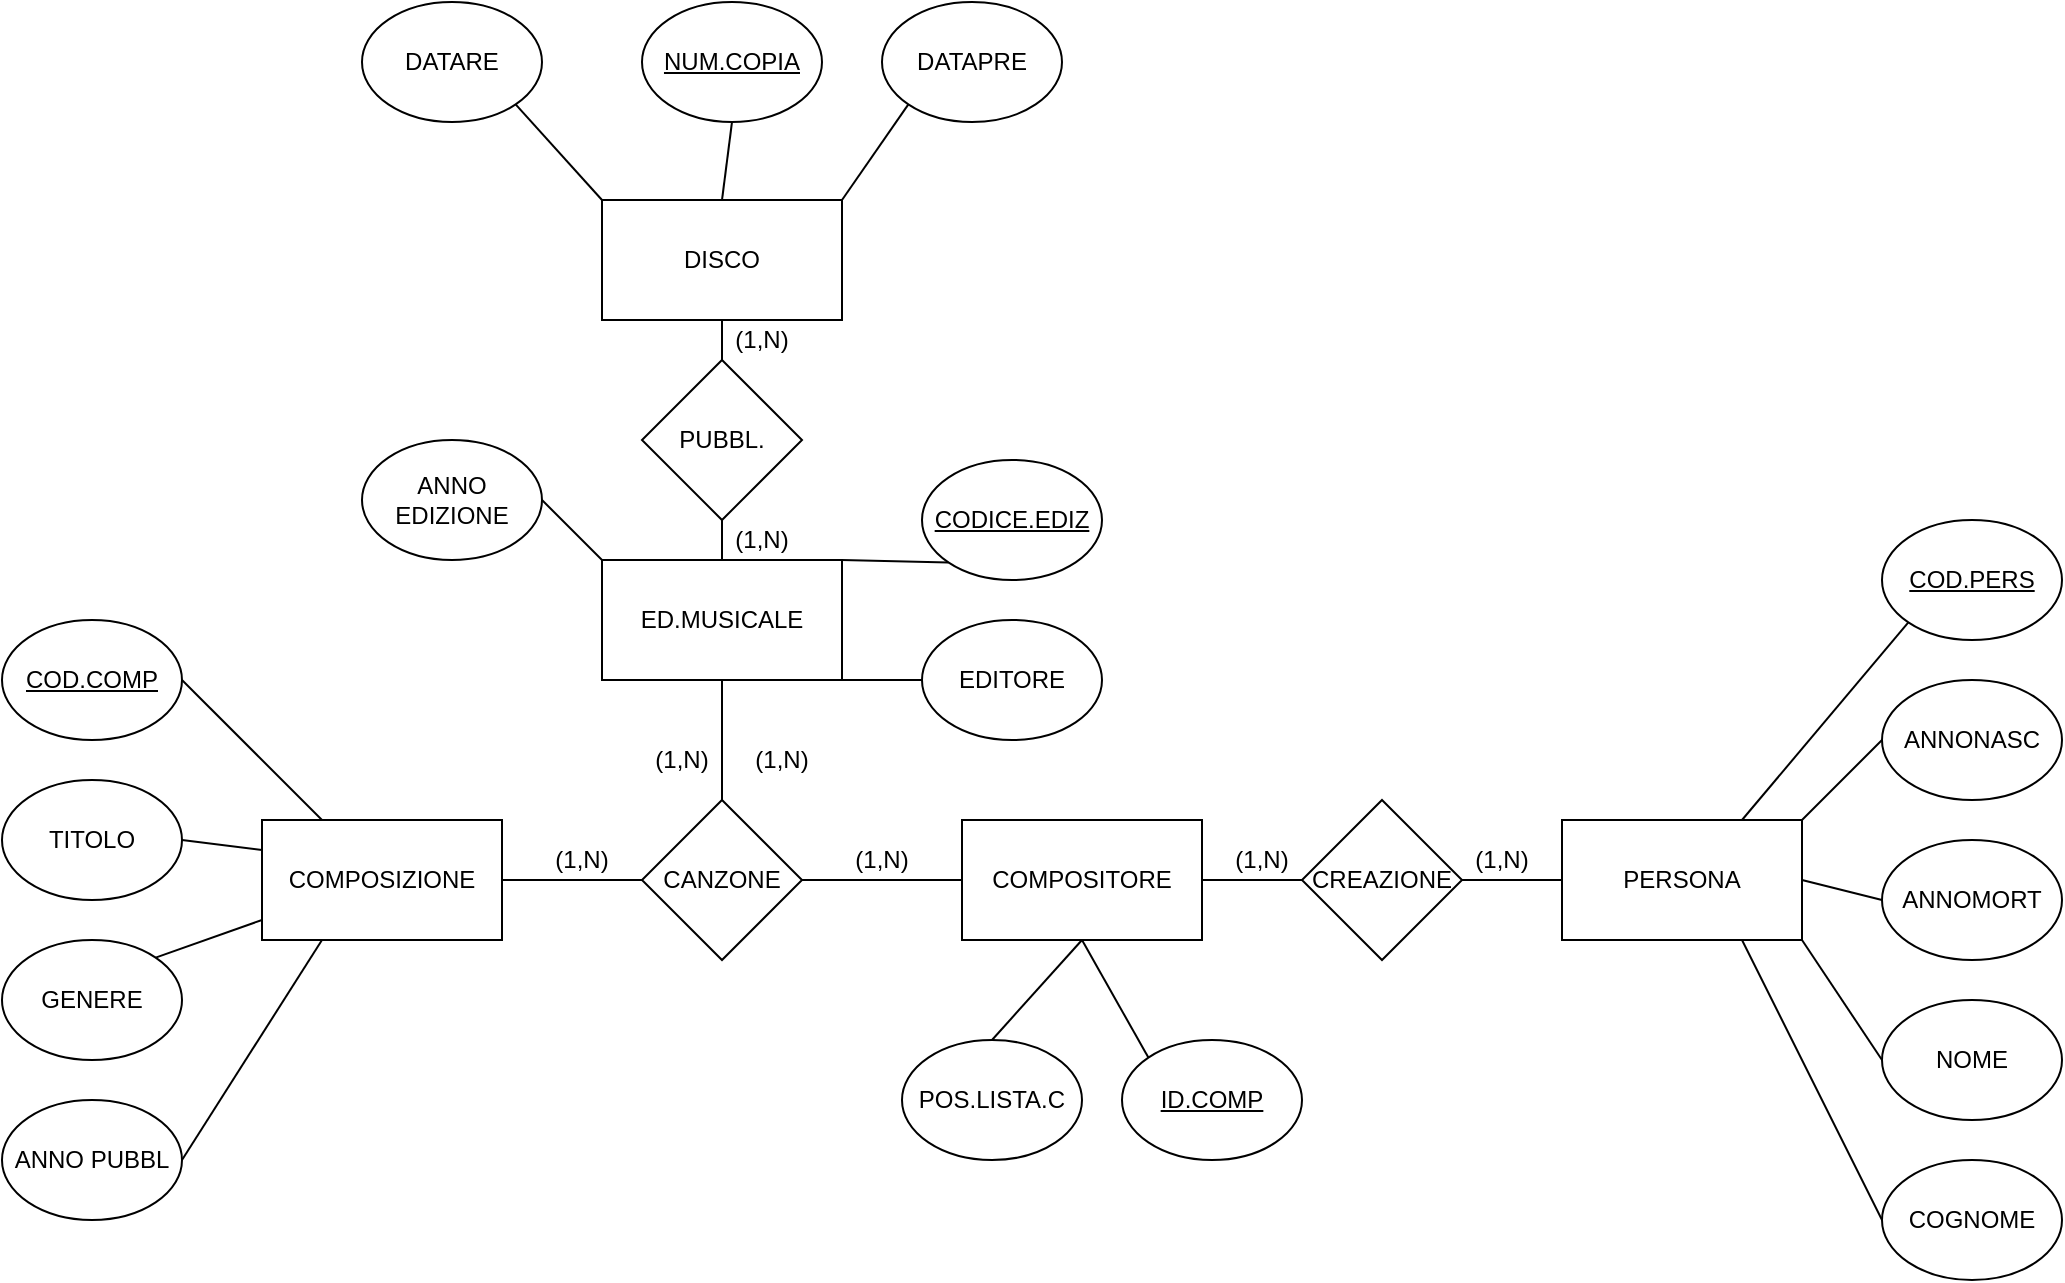 <mxfile version="14.1.8" type="github">
  <diagram id="QhE_rBIwDYQRnsvsMwHe" name="Page-1">
    <mxGraphModel dx="1240" dy="561" grid="1" gridSize="10" guides="1" tooltips="1" connect="1" arrows="1" fold="1" page="1" pageScale="1" pageWidth="3300" pageHeight="4681" math="0" shadow="0">
      <root>
        <mxCell id="0" />
        <mxCell id="1" parent="0" />
        <mxCell id="ZL6mE7A0bpfiMnblm8iK-1" value="COMPOSIZIONE" style="rounded=0;whiteSpace=wrap;html=1;" vertex="1" parent="1">
          <mxGeometry x="1450" y="2770" width="120" height="60" as="geometry" />
        </mxCell>
        <mxCell id="ZL6mE7A0bpfiMnblm8iK-2" value="COMPOSITORE" style="rounded=0;whiteSpace=wrap;html=1;" vertex="1" parent="1">
          <mxGeometry x="1800" y="2770" width="120" height="60" as="geometry" />
        </mxCell>
        <mxCell id="ZL6mE7A0bpfiMnblm8iK-3" value="DISCO" style="rounded=0;whiteSpace=wrap;html=1;" vertex="1" parent="1">
          <mxGeometry x="1620" y="2460" width="120" height="60" as="geometry" />
        </mxCell>
        <mxCell id="ZL6mE7A0bpfiMnblm8iK-4" value="PERSONA" style="rounded=0;whiteSpace=wrap;html=1;" vertex="1" parent="1">
          <mxGeometry x="2100" y="2770" width="120" height="60" as="geometry" />
        </mxCell>
        <mxCell id="ZL6mE7A0bpfiMnblm8iK-6" value="ED.MUSICALE" style="rounded=0;whiteSpace=wrap;html=1;" vertex="1" parent="1">
          <mxGeometry x="1620" y="2640" width="120" height="60" as="geometry" />
        </mxCell>
        <mxCell id="ZL6mE7A0bpfiMnblm8iK-9" value="CREAZIONE" style="rhombus;whiteSpace=wrap;html=1;" vertex="1" parent="1">
          <mxGeometry x="1970" y="2760" width="80" height="80" as="geometry" />
        </mxCell>
        <mxCell id="ZL6mE7A0bpfiMnblm8iK-10" value="PUBBL." style="rhombus;whiteSpace=wrap;html=1;" vertex="1" parent="1">
          <mxGeometry x="1640" y="2540" width="80" height="80" as="geometry" />
        </mxCell>
        <mxCell id="ZL6mE7A0bpfiMnblm8iK-11" value="CANZONE" style="rhombus;whiteSpace=wrap;html=1;" vertex="1" parent="1">
          <mxGeometry x="1640" y="2760" width="80" height="80" as="geometry" />
        </mxCell>
        <mxCell id="ZL6mE7A0bpfiMnblm8iK-13" value="" style="endArrow=none;html=1;exitX=1;exitY=0.5;exitDx=0;exitDy=0;entryX=0;entryY=0.5;entryDx=0;entryDy=0;" edge="1" parent="1" source="ZL6mE7A0bpfiMnblm8iK-11" target="ZL6mE7A0bpfiMnblm8iK-2">
          <mxGeometry width="50" height="50" relative="1" as="geometry">
            <mxPoint x="1840" y="2710" as="sourcePoint" />
            <mxPoint x="1890" y="2660" as="targetPoint" />
          </mxGeometry>
        </mxCell>
        <mxCell id="ZL6mE7A0bpfiMnblm8iK-14" value="" style="endArrow=none;html=1;entryX=0.5;entryY=1;entryDx=0;entryDy=0;exitX=0.5;exitY=0;exitDx=0;exitDy=0;" edge="1" parent="1" source="ZL6mE7A0bpfiMnblm8iK-11" target="ZL6mE7A0bpfiMnblm8iK-6">
          <mxGeometry width="50" height="50" relative="1" as="geometry">
            <mxPoint x="1840" y="2710" as="sourcePoint" />
            <mxPoint x="1890" y="2660" as="targetPoint" />
          </mxGeometry>
        </mxCell>
        <mxCell id="ZL6mE7A0bpfiMnblm8iK-15" value="" style="endArrow=none;html=1;entryX=0.5;entryY=1;entryDx=0;entryDy=0;exitX=0.5;exitY=0;exitDx=0;exitDy=0;" edge="1" parent="1" source="ZL6mE7A0bpfiMnblm8iK-6" target="ZL6mE7A0bpfiMnblm8iK-10">
          <mxGeometry width="50" height="50" relative="1" as="geometry">
            <mxPoint x="1840" y="2710" as="sourcePoint" />
            <mxPoint x="1890" y="2660" as="targetPoint" />
          </mxGeometry>
        </mxCell>
        <mxCell id="ZL6mE7A0bpfiMnblm8iK-16" value="" style="endArrow=none;html=1;entryX=0.5;entryY=1;entryDx=0;entryDy=0;exitX=0.5;exitY=0;exitDx=0;exitDy=0;" edge="1" parent="1" source="ZL6mE7A0bpfiMnblm8iK-10" target="ZL6mE7A0bpfiMnblm8iK-3">
          <mxGeometry width="50" height="50" relative="1" as="geometry">
            <mxPoint x="1840" y="2710" as="sourcePoint" />
            <mxPoint x="1890" y="2660" as="targetPoint" />
          </mxGeometry>
        </mxCell>
        <mxCell id="ZL6mE7A0bpfiMnblm8iK-17" value="" style="endArrow=none;html=1;entryX=0;entryY=0.5;entryDx=0;entryDy=0;exitX=1;exitY=0.5;exitDx=0;exitDy=0;" edge="1" parent="1" source="ZL6mE7A0bpfiMnblm8iK-2" target="ZL6mE7A0bpfiMnblm8iK-9">
          <mxGeometry width="50" height="50" relative="1" as="geometry">
            <mxPoint x="1840" y="2710" as="sourcePoint" />
            <mxPoint x="1890" y="2660" as="targetPoint" />
          </mxGeometry>
        </mxCell>
        <mxCell id="ZL6mE7A0bpfiMnblm8iK-18" value="" style="endArrow=none;html=1;entryX=0;entryY=0.5;entryDx=0;entryDy=0;exitX=1;exitY=0.5;exitDx=0;exitDy=0;" edge="1" parent="1" source="ZL6mE7A0bpfiMnblm8iK-9" target="ZL6mE7A0bpfiMnblm8iK-4">
          <mxGeometry width="50" height="50" relative="1" as="geometry">
            <mxPoint x="1840" y="2710" as="sourcePoint" />
            <mxPoint x="1890" y="2660" as="targetPoint" />
          </mxGeometry>
        </mxCell>
        <mxCell id="ZL6mE7A0bpfiMnblm8iK-19" value="NOME" style="ellipse;whiteSpace=wrap;html=1;" vertex="1" parent="1">
          <mxGeometry x="2260" y="2860" width="90" height="60" as="geometry" />
        </mxCell>
        <mxCell id="ZL6mE7A0bpfiMnblm8iK-20" value="DATARE" style="ellipse;whiteSpace=wrap;html=1;" vertex="1" parent="1">
          <mxGeometry x="1500" y="2361" width="90" height="60" as="geometry" />
        </mxCell>
        <mxCell id="ZL6mE7A0bpfiMnblm8iK-21" value="ANNOMORT" style="ellipse;whiteSpace=wrap;html=1;" vertex="1" parent="1">
          <mxGeometry x="2260" y="2780" width="90" height="60" as="geometry" />
        </mxCell>
        <mxCell id="ZL6mE7A0bpfiMnblm8iK-22" value="ANNONASC" style="ellipse;whiteSpace=wrap;html=1;" vertex="1" parent="1">
          <mxGeometry x="2260" y="2700" width="90" height="60" as="geometry" />
        </mxCell>
        <mxCell id="ZL6mE7A0bpfiMnblm8iK-23" value="&lt;u&gt;COD.PERS&lt;/u&gt;" style="ellipse;whiteSpace=wrap;html=1;" vertex="1" parent="1">
          <mxGeometry x="2260" y="2620" width="90" height="60" as="geometry" />
        </mxCell>
        <mxCell id="ZL6mE7A0bpfiMnblm8iK-24" value="COGNOME" style="ellipse;whiteSpace=wrap;html=1;" vertex="1" parent="1">
          <mxGeometry x="2260" y="2940" width="90" height="60" as="geometry" />
        </mxCell>
        <mxCell id="ZL6mE7A0bpfiMnblm8iK-25" value="" style="endArrow=none;html=1;entryX=0;entryY=0.5;entryDx=0;entryDy=0;exitX=1;exitY=0.5;exitDx=0;exitDy=0;" edge="1" parent="1" source="ZL6mE7A0bpfiMnblm8iK-4" target="ZL6mE7A0bpfiMnblm8iK-21">
          <mxGeometry width="50" height="50" relative="1" as="geometry">
            <mxPoint x="1840" y="2800" as="sourcePoint" />
            <mxPoint x="1890" y="2750" as="targetPoint" />
          </mxGeometry>
        </mxCell>
        <mxCell id="ZL6mE7A0bpfiMnblm8iK-26" value="" style="endArrow=none;html=1;entryX=0;entryY=0.5;entryDx=0;entryDy=0;exitX=1;exitY=0;exitDx=0;exitDy=0;" edge="1" parent="1" source="ZL6mE7A0bpfiMnblm8iK-4" target="ZL6mE7A0bpfiMnblm8iK-22">
          <mxGeometry width="50" height="50" relative="1" as="geometry">
            <mxPoint x="1840" y="2800" as="sourcePoint" />
            <mxPoint x="1890" y="2750" as="targetPoint" />
          </mxGeometry>
        </mxCell>
        <mxCell id="ZL6mE7A0bpfiMnblm8iK-27" value="" style="endArrow=none;html=1;entryX=0;entryY=1;entryDx=0;entryDy=0;exitX=0.75;exitY=0;exitDx=0;exitDy=0;" edge="1" parent="1" source="ZL6mE7A0bpfiMnblm8iK-4" target="ZL6mE7A0bpfiMnblm8iK-23">
          <mxGeometry width="50" height="50" relative="1" as="geometry">
            <mxPoint x="1840" y="2800" as="sourcePoint" />
            <mxPoint x="1890" y="2750" as="targetPoint" />
          </mxGeometry>
        </mxCell>
        <mxCell id="ZL6mE7A0bpfiMnblm8iK-28" value="" style="endArrow=none;html=1;entryX=0;entryY=0.5;entryDx=0;entryDy=0;exitX=1;exitY=1;exitDx=0;exitDy=0;" edge="1" parent="1" source="ZL6mE7A0bpfiMnblm8iK-4" target="ZL6mE7A0bpfiMnblm8iK-19">
          <mxGeometry width="50" height="50" relative="1" as="geometry">
            <mxPoint x="1840" y="2800" as="sourcePoint" />
            <mxPoint x="1890" y="2750" as="targetPoint" />
          </mxGeometry>
        </mxCell>
        <mxCell id="ZL6mE7A0bpfiMnblm8iK-29" value="" style="endArrow=none;html=1;entryX=0;entryY=0.5;entryDx=0;entryDy=0;exitX=0.75;exitY=1;exitDx=0;exitDy=0;" edge="1" parent="1" source="ZL6mE7A0bpfiMnblm8iK-4" target="ZL6mE7A0bpfiMnblm8iK-24">
          <mxGeometry width="50" height="50" relative="1" as="geometry">
            <mxPoint x="1840" y="2800" as="sourcePoint" />
            <mxPoint x="1890" y="2750" as="targetPoint" />
          </mxGeometry>
        </mxCell>
        <mxCell id="ZL6mE7A0bpfiMnblm8iK-30" value="&lt;u&gt;CODICE.EDIZ&lt;/u&gt;" style="ellipse;whiteSpace=wrap;html=1;" vertex="1" parent="1">
          <mxGeometry x="1780" y="2590" width="90" height="60" as="geometry" />
        </mxCell>
        <mxCell id="ZL6mE7A0bpfiMnblm8iK-31" value="TITOLO" style="ellipse;whiteSpace=wrap;html=1;" vertex="1" parent="1">
          <mxGeometry x="1320" y="2750" width="90" height="60" as="geometry" />
        </mxCell>
        <mxCell id="ZL6mE7A0bpfiMnblm8iK-32" value="GENERE" style="ellipse;whiteSpace=wrap;html=1;" vertex="1" parent="1">
          <mxGeometry x="1320" y="2830" width="90" height="60" as="geometry" />
        </mxCell>
        <mxCell id="ZL6mE7A0bpfiMnblm8iK-33" value="&lt;u&gt;ID.COMP&lt;/u&gt;" style="ellipse;whiteSpace=wrap;html=1;" vertex="1" parent="1">
          <mxGeometry x="1880" y="2880" width="90" height="60" as="geometry" />
        </mxCell>
        <mxCell id="ZL6mE7A0bpfiMnblm8iK-34" value="POS.LISTA.C" style="ellipse;whiteSpace=wrap;html=1;" vertex="1" parent="1">
          <mxGeometry x="1770" y="2880" width="90" height="60" as="geometry" />
        </mxCell>
        <mxCell id="ZL6mE7A0bpfiMnblm8iK-35" value="" style="endArrow=none;html=1;exitX=0.5;exitY=0;exitDx=0;exitDy=0;entryX=0.5;entryY=1;entryDx=0;entryDy=0;" edge="1" parent="1" source="ZL6mE7A0bpfiMnblm8iK-34" target="ZL6mE7A0bpfiMnblm8iK-2">
          <mxGeometry width="50" height="50" relative="1" as="geometry">
            <mxPoint x="1840" y="2800" as="sourcePoint" />
            <mxPoint x="1890" y="2750" as="targetPoint" />
          </mxGeometry>
        </mxCell>
        <mxCell id="ZL6mE7A0bpfiMnblm8iK-36" value="" style="endArrow=none;html=1;exitX=0.5;exitY=1;exitDx=0;exitDy=0;entryX=0;entryY=0;entryDx=0;entryDy=0;" edge="1" parent="1" source="ZL6mE7A0bpfiMnblm8iK-2" target="ZL6mE7A0bpfiMnblm8iK-33">
          <mxGeometry width="50" height="50" relative="1" as="geometry">
            <mxPoint x="1840" y="2800" as="sourcePoint" />
            <mxPoint x="1890" y="2750" as="targetPoint" />
          </mxGeometry>
        </mxCell>
        <mxCell id="ZL6mE7A0bpfiMnblm8iK-37" value="ANNO PUBBL" style="ellipse;whiteSpace=wrap;html=1;" vertex="1" parent="1">
          <mxGeometry x="1320" y="2910" width="90" height="60" as="geometry" />
        </mxCell>
        <mxCell id="ZL6mE7A0bpfiMnblm8iK-38" value="&lt;u&gt;COD.COMP&lt;/u&gt;" style="ellipse;whiteSpace=wrap;html=1;" vertex="1" parent="1">
          <mxGeometry x="1320" y="2670" width="90" height="60" as="geometry" />
        </mxCell>
        <mxCell id="ZL6mE7A0bpfiMnblm8iK-39" value="" style="endArrow=none;html=1;exitX=1;exitY=0.5;exitDx=0;exitDy=0;entryX=0.25;entryY=0;entryDx=0;entryDy=0;" edge="1" parent="1" source="ZL6mE7A0bpfiMnblm8iK-38" target="ZL6mE7A0bpfiMnblm8iK-1">
          <mxGeometry width="50" height="50" relative="1" as="geometry">
            <mxPoint x="1840" y="2800" as="sourcePoint" />
            <mxPoint x="1890" y="2750" as="targetPoint" />
          </mxGeometry>
        </mxCell>
        <mxCell id="ZL6mE7A0bpfiMnblm8iK-40" value="" style="endArrow=none;html=1;exitX=1;exitY=0.5;exitDx=0;exitDy=0;entryX=0;entryY=0.25;entryDx=0;entryDy=0;" edge="1" parent="1" source="ZL6mE7A0bpfiMnblm8iK-31" target="ZL6mE7A0bpfiMnblm8iK-1">
          <mxGeometry width="50" height="50" relative="1" as="geometry">
            <mxPoint x="1840" y="2800" as="sourcePoint" />
            <mxPoint x="1890" y="2750" as="targetPoint" />
          </mxGeometry>
        </mxCell>
        <mxCell id="ZL6mE7A0bpfiMnblm8iK-41" value="" style="endArrow=none;html=1;exitX=1;exitY=0;exitDx=0;exitDy=0;entryX=0;entryY=0.833;entryDx=0;entryDy=0;entryPerimeter=0;" edge="1" parent="1" source="ZL6mE7A0bpfiMnblm8iK-32" target="ZL6mE7A0bpfiMnblm8iK-1">
          <mxGeometry width="50" height="50" relative="1" as="geometry">
            <mxPoint x="1840" y="2800" as="sourcePoint" />
            <mxPoint x="1890" y="2750" as="targetPoint" />
          </mxGeometry>
        </mxCell>
        <mxCell id="ZL6mE7A0bpfiMnblm8iK-42" value="" style="endArrow=none;html=1;exitX=1;exitY=0.5;exitDx=0;exitDy=0;entryX=0.25;entryY=1;entryDx=0;entryDy=0;" edge="1" parent="1" source="ZL6mE7A0bpfiMnblm8iK-37" target="ZL6mE7A0bpfiMnblm8iK-1">
          <mxGeometry width="50" height="50" relative="1" as="geometry">
            <mxPoint x="1840" y="2800" as="sourcePoint" />
            <mxPoint x="1890" y="2750" as="targetPoint" />
          </mxGeometry>
        </mxCell>
        <mxCell id="ZL6mE7A0bpfiMnblm8iK-43" value="ANNO EDIZIONE" style="ellipse;whiteSpace=wrap;html=1;" vertex="1" parent="1">
          <mxGeometry x="1500" y="2580" width="90" height="60" as="geometry" />
        </mxCell>
        <mxCell id="ZL6mE7A0bpfiMnblm8iK-44" value="EDITORE" style="ellipse;whiteSpace=wrap;html=1;" vertex="1" parent="1">
          <mxGeometry x="1780" y="2670" width="90" height="60" as="geometry" />
        </mxCell>
        <mxCell id="ZL6mE7A0bpfiMnblm8iK-45" value="" style="endArrow=none;html=1;exitX=1;exitY=1;exitDx=0;exitDy=0;entryX=0;entryY=0.5;entryDx=0;entryDy=0;" edge="1" parent="1" source="ZL6mE7A0bpfiMnblm8iK-6" target="ZL6mE7A0bpfiMnblm8iK-44">
          <mxGeometry width="50" height="50" relative="1" as="geometry">
            <mxPoint x="1840" y="2790" as="sourcePoint" />
            <mxPoint x="1890" y="2740" as="targetPoint" />
          </mxGeometry>
        </mxCell>
        <mxCell id="ZL6mE7A0bpfiMnblm8iK-46" value="" style="endArrow=none;html=1;entryX=1;entryY=0;entryDx=0;entryDy=0;exitX=0;exitY=1;exitDx=0;exitDy=0;" edge="1" parent="1" source="ZL6mE7A0bpfiMnblm8iK-30" target="ZL6mE7A0bpfiMnblm8iK-6">
          <mxGeometry width="50" height="50" relative="1" as="geometry">
            <mxPoint x="1840" y="2790" as="sourcePoint" />
            <mxPoint x="1890" y="2740" as="targetPoint" />
          </mxGeometry>
        </mxCell>
        <mxCell id="ZL6mE7A0bpfiMnblm8iK-47" value="" style="endArrow=none;html=1;exitX=1;exitY=0.5;exitDx=0;exitDy=0;entryX=0;entryY=0;entryDx=0;entryDy=0;" edge="1" parent="1" source="ZL6mE7A0bpfiMnblm8iK-43" target="ZL6mE7A0bpfiMnblm8iK-6">
          <mxGeometry width="50" height="50" relative="1" as="geometry">
            <mxPoint x="1840" y="2790" as="sourcePoint" />
            <mxPoint x="1890" y="2740" as="targetPoint" />
          </mxGeometry>
        </mxCell>
        <mxCell id="ZL6mE7A0bpfiMnblm8iK-48" value="DATAPRE" style="ellipse;whiteSpace=wrap;html=1;" vertex="1" parent="1">
          <mxGeometry x="1760" y="2361" width="90" height="60" as="geometry" />
        </mxCell>
        <mxCell id="ZL6mE7A0bpfiMnblm8iK-49" value="&lt;u&gt;NUM.COPIA&lt;/u&gt;" style="ellipse;whiteSpace=wrap;html=1;" vertex="1" parent="1">
          <mxGeometry x="1640" y="2361" width="90" height="60" as="geometry" />
        </mxCell>
        <mxCell id="ZL6mE7A0bpfiMnblm8iK-50" value="" style="endArrow=none;html=1;entryX=0;entryY=1;entryDx=0;entryDy=0;exitX=1;exitY=0;exitDx=0;exitDy=0;" edge="1" parent="1" source="ZL6mE7A0bpfiMnblm8iK-3" target="ZL6mE7A0bpfiMnblm8iK-48">
          <mxGeometry width="50" height="50" relative="1" as="geometry">
            <mxPoint x="1840" y="2510" as="sourcePoint" />
            <mxPoint x="1890" y="2460" as="targetPoint" />
          </mxGeometry>
        </mxCell>
        <mxCell id="ZL6mE7A0bpfiMnblm8iK-51" value="" style="endArrow=none;html=1;entryX=0.5;entryY=1;entryDx=0;entryDy=0;exitX=0.5;exitY=0;exitDx=0;exitDy=0;" edge="1" parent="1" source="ZL6mE7A0bpfiMnblm8iK-3" target="ZL6mE7A0bpfiMnblm8iK-49">
          <mxGeometry width="50" height="50" relative="1" as="geometry">
            <mxPoint x="1840" y="2510" as="sourcePoint" />
            <mxPoint x="1890" y="2460" as="targetPoint" />
          </mxGeometry>
        </mxCell>
        <mxCell id="ZL6mE7A0bpfiMnblm8iK-52" value="" style="endArrow=none;html=1;entryX=1;entryY=1;entryDx=0;entryDy=0;exitX=0;exitY=0;exitDx=0;exitDy=0;" edge="1" parent="1" source="ZL6mE7A0bpfiMnblm8iK-3" target="ZL6mE7A0bpfiMnblm8iK-20">
          <mxGeometry width="50" height="50" relative="1" as="geometry">
            <mxPoint x="1840" y="2510" as="sourcePoint" />
            <mxPoint x="1890" y="2460" as="targetPoint" />
          </mxGeometry>
        </mxCell>
        <mxCell id="ZL6mE7A0bpfiMnblm8iK-53" value="(1,N)" style="text;html=1;strokeColor=none;fillColor=none;align=center;verticalAlign=middle;whiteSpace=wrap;rounded=0;" vertex="1" parent="1">
          <mxGeometry x="2050" y="2780" width="40" height="20" as="geometry" />
        </mxCell>
        <mxCell id="ZL6mE7A0bpfiMnblm8iK-54" value="(1,N)" style="text;html=1;strokeColor=none;fillColor=none;align=center;verticalAlign=middle;whiteSpace=wrap;rounded=0;" vertex="1" parent="1">
          <mxGeometry x="1930" y="2780" width="40" height="20" as="geometry" />
        </mxCell>
        <mxCell id="ZL6mE7A0bpfiMnblm8iK-55" value="(1,N)" style="text;html=1;strokeColor=none;fillColor=none;align=center;verticalAlign=middle;whiteSpace=wrap;rounded=0;" vertex="1" parent="1">
          <mxGeometry x="1740" y="2780" width="40" height="20" as="geometry" />
        </mxCell>
        <mxCell id="ZL6mE7A0bpfiMnblm8iK-60" value="" style="endArrow=none;html=1;exitX=1;exitY=0.5;exitDx=0;exitDy=0;entryX=0;entryY=0.5;entryDx=0;entryDy=0;" edge="1" parent="1" source="ZL6mE7A0bpfiMnblm8iK-1" target="ZL6mE7A0bpfiMnblm8iK-11">
          <mxGeometry width="50" height="50" relative="1" as="geometry">
            <mxPoint x="1840" y="2790" as="sourcePoint" />
            <mxPoint x="1890" y="2740" as="targetPoint" />
          </mxGeometry>
        </mxCell>
        <mxCell id="ZL6mE7A0bpfiMnblm8iK-61" value="(1,N)" style="text;html=1;strokeColor=none;fillColor=none;align=center;verticalAlign=middle;whiteSpace=wrap;rounded=0;" vertex="1" parent="1">
          <mxGeometry x="1590" y="2780" width="40" height="20" as="geometry" />
        </mxCell>
        <mxCell id="ZL6mE7A0bpfiMnblm8iK-62" value="(1,N)" style="text;html=1;strokeColor=none;fillColor=none;align=center;verticalAlign=middle;whiteSpace=wrap;rounded=0;" vertex="1" parent="1">
          <mxGeometry x="1690" y="2730" width="40" height="20" as="geometry" />
        </mxCell>
        <mxCell id="ZL6mE7A0bpfiMnblm8iK-63" value="(1,N)" style="text;html=1;strokeColor=none;fillColor=none;align=center;verticalAlign=middle;whiteSpace=wrap;rounded=0;" vertex="1" parent="1">
          <mxGeometry x="1640" y="2730" width="40" height="20" as="geometry" />
        </mxCell>
        <mxCell id="ZL6mE7A0bpfiMnblm8iK-64" value="(1,N)" style="text;html=1;strokeColor=none;fillColor=none;align=center;verticalAlign=middle;whiteSpace=wrap;rounded=0;" vertex="1" parent="1">
          <mxGeometry x="1680" y="2520" width="40" height="20" as="geometry" />
        </mxCell>
        <mxCell id="ZL6mE7A0bpfiMnblm8iK-65" value="(1,N)" style="text;html=1;strokeColor=none;fillColor=none;align=center;verticalAlign=middle;whiteSpace=wrap;rounded=0;" vertex="1" parent="1">
          <mxGeometry x="1680" y="2620" width="40" height="20" as="geometry" />
        </mxCell>
      </root>
    </mxGraphModel>
  </diagram>
</mxfile>
